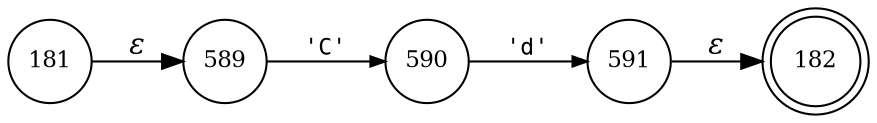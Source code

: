 digraph ATN {
rankdir=LR;
s182[fontsize=11, label="182", shape=doublecircle, fixedsize=true, width=.6];
s181[fontsize=11,label="181", shape=circle, fixedsize=true, width=.55, peripheries=1];
s589[fontsize=11,label="589", shape=circle, fixedsize=true, width=.55, peripheries=1];
s590[fontsize=11,label="590", shape=circle, fixedsize=true, width=.55, peripheries=1];
s591[fontsize=11,label="591", shape=circle, fixedsize=true, width=.55, peripheries=1];
s181 -> s589 [fontname="Times-Italic", label="&epsilon;"];
s589 -> s590 [fontsize=11, fontname="Courier", arrowsize=.7, label = "'C'", arrowhead = normal];
s590 -> s591 [fontsize=11, fontname="Courier", arrowsize=.7, label = "'d'", arrowhead = normal];
s591 -> s182 [fontname="Times-Italic", label="&epsilon;"];
}